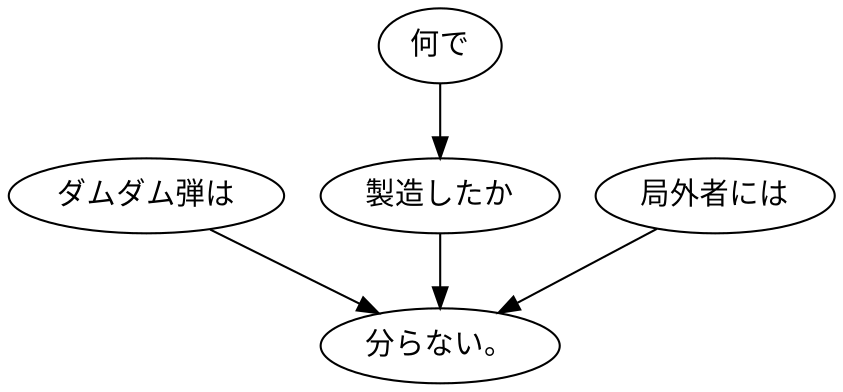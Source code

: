digraph graph5051 {
	node0 [label="ダムダム弾は"];
	node1 [label="何で"];
	node2 [label="製造したか"];
	node3 [label="局外者には"];
	node4 [label="分らない。"];
	node0 -> node4;
	node1 -> node2;
	node2 -> node4;
	node3 -> node4;
}
